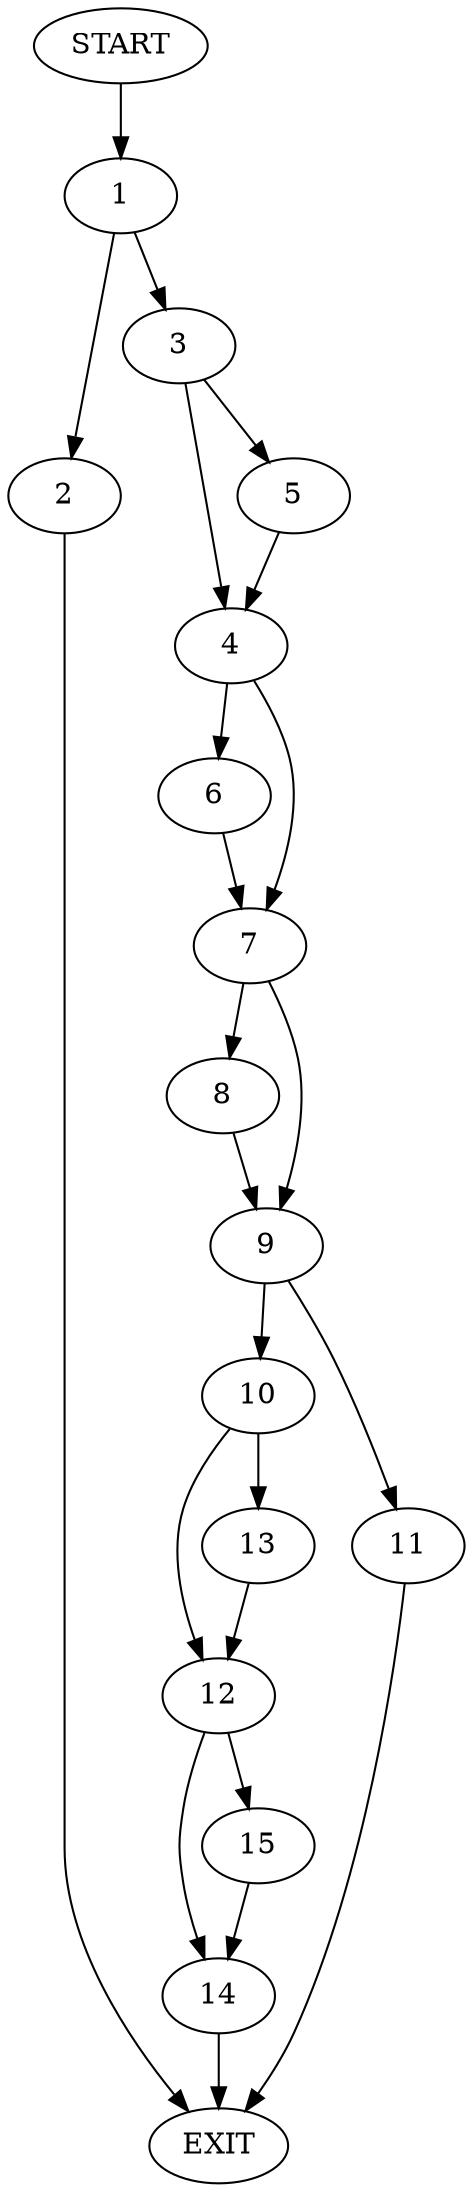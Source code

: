 digraph {
0 [label="START"]
16 [label="EXIT"]
0 -> 1
1 -> 2
1 -> 3
2 -> 16
3 -> 4
3 -> 5
5 -> 4
4 -> 6
4 -> 7
7 -> 8
7 -> 9
6 -> 7
8 -> 9
9 -> 10
9 -> 11
10 -> 12
10 -> 13
11 -> 16
12 -> 14
12 -> 15
13 -> 12
15 -> 14
14 -> 16
}
